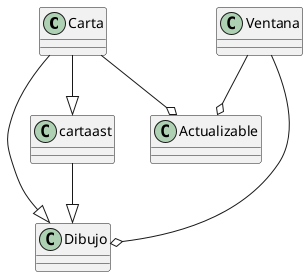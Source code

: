 @startuml Solitario

class Carta
class Dibujo
class Actualizable
class Ventana
class cartaast

Carta --|> Dibujo
Carta  --o Actualizable
Ventana --o Actualizable
Ventana --o Dibujo
Carta --|> cartaast
cartaast --|> Dibujo  